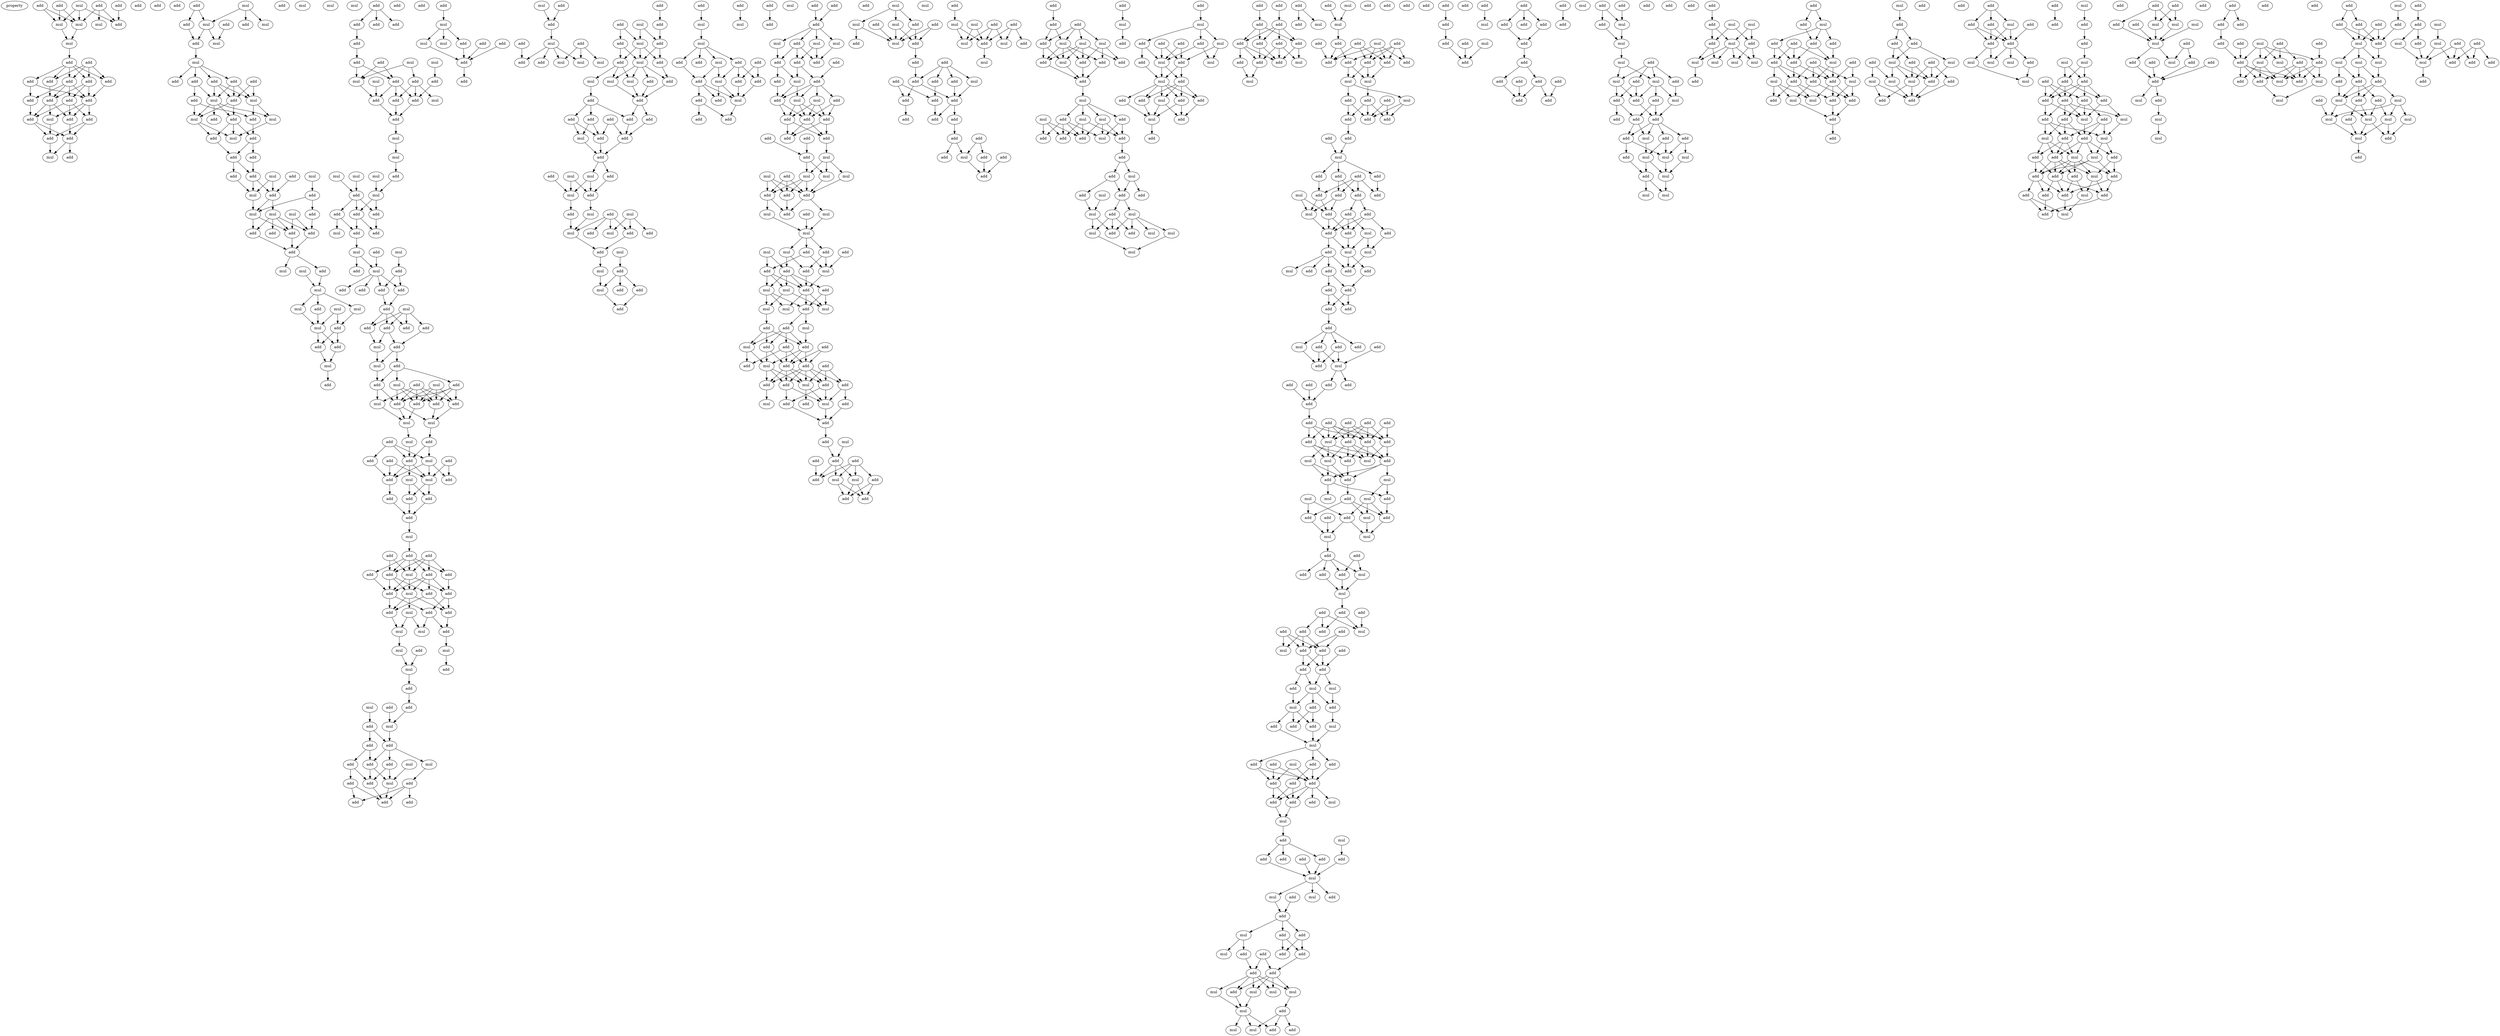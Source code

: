 digraph {
    node [fontcolor=black]
    property [mul=2,lf=1.6]
    0 [ label = add ];
    1 [ label = add ];
    2 [ label = mul ];
    3 [ label = add ];
    4 [ label = add ];
    5 [ label = mul ];
    6 [ label = mul ];
    7 [ label = mul ];
    8 [ label = add ];
    9 [ label = mul ];
    10 [ label = add ];
    11 [ label = add ];
    12 [ label = add ];
    13 [ label = add ];
    14 [ label = add ];
    15 [ label = add ];
    16 [ label = add ];
    17 [ label = add ];
    18 [ label = add ];
    19 [ label = add ];
    20 [ label = add ];
    21 [ label = add ];
    22 [ label = mul ];
    23 [ label = add ];
    24 [ label = add ];
    25 [ label = add ];
    26 [ label = add ];
    27 [ label = add ];
    28 [ label = add ];
    29 [ label = mul ];
    30 [ label = add ];
    31 [ label = add ];
    32 [ label = add ];
    33 [ label = mul ];
    34 [ label = add ];
    35 [ label = add ];
    36 [ label = add ];
    37 [ label = add ];
    38 [ label = mul ];
    39 [ label = mul ];
    40 [ label = mul ];
    41 [ label = add ];
    42 [ label = mul ];
    43 [ label = add ];
    44 [ label = add ];
    45 [ label = add ];
    46 [ label = add ];
    47 [ label = add ];
    48 [ label = add ];
    49 [ label = mul ];
    50 [ label = mul ];
    51 [ label = add ];
    52 [ label = mul ];
    53 [ label = add ];
    54 [ label = mul ];
    55 [ label = add ];
    56 [ label = add ];
    57 [ label = mul ];
    58 [ label = add ];
    59 [ label = add ];
    60 [ label = add ];
    61 [ label = add ];
    62 [ label = add ];
    63 [ label = add ];
    64 [ label = add ];
    65 [ label = mul ];
    66 [ label = mul ];
    67 [ label = mul ];
    68 [ label = add ];
    69 [ label = add ];
    70 [ label = mul ];
    71 [ label = mul ];
    72 [ label = add ];
    73 [ label = mul ];
    74 [ label = add ];
    75 [ label = add ];
    76 [ label = add ];
    77 [ label = add ];
    78 [ label = add ];
    79 [ label = mul ];
    80 [ label = add ];
    81 [ label = mul ];
    82 [ label = mul ];
    83 [ label = mul ];
    84 [ label = mul ];
    85 [ label = mul ];
    86 [ label = add ];
    87 [ label = mul ];
    88 [ label = mul ];
    89 [ label = mul ];
    90 [ label = mul ];
    91 [ label = add ];
    92 [ label = add ];
    93 [ label = add ];
    94 [ label = add ];
    95 [ label = mul ];
    96 [ label = add ];
    97 [ label = add ];
    98 [ label = add ];
    99 [ label = add ];
    100 [ label = add ];
    101 [ label = add ];
    102 [ label = mul ];
    103 [ label = mul ];
    104 [ label = add ];
    105 [ label = add ];
    106 [ label = mul ];
    107 [ label = add ];
    108 [ label = mul ];
    109 [ label = add ];
    110 [ label = mul ];
    111 [ label = add ];
    112 [ label = add ];
    113 [ label = add ];
    114 [ label = add ];
    115 [ label = mul ];
    116 [ label = mul ];
    117 [ label = mul ];
    118 [ label = mul ];
    119 [ label = mul ];
    120 [ label = add ];
    121 [ label = add ];
    122 [ label = mul ];
    123 [ label = add ];
    124 [ label = add ];
    125 [ label = add ];
    126 [ label = add ];
    127 [ label = add ];
    128 [ label = mul ];
    129 [ label = mul ];
    130 [ label = add ];
    131 [ label = mul ];
    132 [ label = add ];
    133 [ label = add ];
    134 [ label = mul ];
    135 [ label = add ];
    136 [ label = add ];
    137 [ label = add ];
    138 [ label = add ];
    139 [ label = mul ];
    140 [ label = add ];
    141 [ label = add ];
    142 [ label = add ];
    143 [ label = add ];
    144 [ label = add ];
    145 [ label = add ];
    146 [ label = mul ];
    147 [ label = add ];
    148 [ label = mul ];
    149 [ label = add ];
    150 [ label = add ];
    151 [ label = add ];
    152 [ label = mul ];
    153 [ label = mul ];
    154 [ label = add ];
    155 [ label = mul ];
    156 [ label = add ];
    157 [ label = add ];
    158 [ label = add ];
    159 [ label = mul ];
    160 [ label = mul ];
    161 [ label = add ];
    162 [ label = add ];
    163 [ label = mul ];
    164 [ label = add ];
    165 [ label = add ];
    166 [ label = add ];
    167 [ label = mul ];
    168 [ label = add ];
    169 [ label = mul ];
    170 [ label = add ];
    171 [ label = mul ];
    172 [ label = add ];
    173 [ label = add ];
    174 [ label = add ];
    175 [ label = add ];
    176 [ label = add ];
    177 [ label = add ];
    178 [ label = mul ];
    179 [ label = add ];
    180 [ label = add ];
    181 [ label = add ];
    182 [ label = add ];
    183 [ label = add ];
    184 [ label = mul ];
    185 [ label = add ];
    186 [ label = add ];
    187 [ label = mul ];
    188 [ label = add ];
    189 [ label = add ];
    190 [ label = add ];
    191 [ label = add ];
    192 [ label = add ];
    193 [ label = add ];
    194 [ label = mul ];
    195 [ label = mul ];
    196 [ label = mul ];
    197 [ label = add ];
    198 [ label = mul ];
    199 [ label = add ];
    200 [ label = mul ];
    201 [ label = mul ];
    202 [ label = add ];
    203 [ label = add ];
    204 [ label = add ];
    205 [ label = add ];
    206 [ label = mul ];
    207 [ label = add ];
    208 [ label = mul ];
    209 [ label = add ];
    210 [ label = add ];
    211 [ label = add ];
    212 [ label = mul ];
    213 [ label = add ];
    214 [ label = add ];
    215 [ label = mul ];
    216 [ label = add ];
    217 [ label = add ];
    218 [ label = add ];
    219 [ label = mul ];
    220 [ label = add ];
    221 [ label = add ];
    222 [ label = add ];
    223 [ label = add ];
    224 [ label = add ];
    225 [ label = mul ];
    226 [ label = mul ];
    227 [ label = mul ];
    228 [ label = add ];
    229 [ label = add ];
    230 [ label = add ];
    231 [ label = add ];
    232 [ label = add ];
    233 [ label = mul ];
    234 [ label = add ];
    235 [ label = add ];
    236 [ label = add ];
    237 [ label = mul ];
    238 [ label = add ];
    239 [ label = add ];
    240 [ label = mul ];
    241 [ label = mul ];
    242 [ label = mul ];
    243 [ label = add ];
    244 [ label = add ];
    245 [ label = mul ];
    246 [ label = add ];
    247 [ label = add ];
    248 [ label = add ];
    249 [ label = add ];
    250 [ label = mul ];
    251 [ label = add ];
    252 [ label = mul ];
    253 [ label = add ];
    254 [ label = add ];
    255 [ label = add ];
    256 [ label = mul ];
    257 [ label = mul ];
    258 [ label = mul ];
    259 [ label = add ];
    260 [ label = add ];
    261 [ label = add ];
    262 [ label = add ];
    263 [ label = add ];
    264 [ label = add ];
    265 [ label = add ];
    266 [ label = mul ];
    267 [ label = add ];
    268 [ label = add ];
    269 [ label = add ];
    270 [ label = mul ];
    271 [ label = mul ];
    272 [ label = add ];
    273 [ label = add ];
    274 [ label = mul ];
    275 [ label = add ];
    276 [ label = add ];
    277 [ label = mul ];
    278 [ label = add ];
    279 [ label = mul ];
    280 [ label = mul ];
    281 [ label = add ];
    282 [ label = add ];
    283 [ label = add ];
    284 [ label = mul ];
    285 [ label = add ];
    286 [ label = mul ];
    287 [ label = add ];
    288 [ label = mul ];
    289 [ label = mul ];
    290 [ label = add ];
    291 [ label = add ];
    292 [ label = add ];
    293 [ label = add ];
    294 [ label = mul ];
    295 [ label = mul ];
    296 [ label = add ];
    297 [ label = add ];
    298 [ label = add ];
    299 [ label = mul ];
    300 [ label = add ];
    301 [ label = add ];
    302 [ label = add ];
    303 [ label = add ];
    304 [ label = mul ];
    305 [ label = add ];
    306 [ label = add ];
    307 [ label = add ];
    308 [ label = mul ];
    309 [ label = add ];
    310 [ label = add ];
    311 [ label = mul ];
    312 [ label = add ];
    313 [ label = add ];
    314 [ label = mul ];
    315 [ label = add ];
    316 [ label = add ];
    317 [ label = add ];
    318 [ label = add ];
    319 [ label = mul ];
    320 [ label = mul ];
    321 [ label = mul ];
    322 [ label = add ];
    323 [ label = add ];
    324 [ label = add ];
    325 [ label = add ];
    326 [ label = add ];
    327 [ label = mul ];
    328 [ label = add ];
    329 [ label = mul ];
    330 [ label = add ];
    331 [ label = mul ];
    332 [ label = add ];
    333 [ label = add ];
    334 [ label = add ];
    335 [ label = add ];
    336 [ label = add ];
    337 [ label = add ];
    338 [ label = add ];
    339 [ label = add ];
    340 [ label = add ];
    341 [ label = mul ];
    342 [ label = mul ];
    343 [ label = mul ];
    344 [ label = mul ];
    345 [ label = mul ];
    346 [ label = add ];
    347 [ label = add ];
    348 [ label = add ];
    349 [ label = add ];
    350 [ label = add ];
    351 [ label = mul ];
    352 [ label = add ];
    353 [ label = mul ];
    354 [ label = mul ];
    355 [ label = add ];
    356 [ label = mul ];
    357 [ label = mul ];
    358 [ label = add ];
    359 [ label = add ];
    360 [ label = add ];
    361 [ label = add ];
    362 [ label = add ];
    363 [ label = mul ];
    364 [ label = add ];
    365 [ label = mul ];
    366 [ label = add ];
    367 [ label = mul ];
    368 [ label = mul ];
    369 [ label = mul ];
    370 [ label = mul ];
    371 [ label = add ];
    372 [ label = mul ];
    373 [ label = add ];
    374 [ label = add ];
    375 [ label = add ];
    376 [ label = add ];
    377 [ label = add ];
    378 [ label = mul ];
    379 [ label = add ];
    380 [ label = add ];
    381 [ label = add ];
    382 [ label = add ];
    383 [ label = add ];
    384 [ label = mul ];
    385 [ label = mul ];
    386 [ label = add ];
    387 [ label = add ];
    388 [ label = add ];
    389 [ label = add ];
    390 [ label = add ];
    391 [ label = add ];
    392 [ label = mul ];
    393 [ label = mul ];
    394 [ label = add ];
    395 [ label = add ];
    396 [ label = add ];
    397 [ label = mul ];
    398 [ label = add ];
    399 [ label = add ];
    400 [ label = add ];
    401 [ label = add ];
    402 [ label = mul ];
    403 [ label = add ];
    404 [ label = mul ];
    405 [ label = add ];
    406 [ label = add ];
    407 [ label = add ];
    408 [ label = mul ];
    409 [ label = add ];
    410 [ label = add ];
    411 [ label = mul ];
    412 [ label = mul ];
    413 [ label = add ];
    414 [ label = add ];
    415 [ label = mul ];
    416 [ label = add ];
    417 [ label = add ];
    418 [ label = add ];
    419 [ label = add ];
    420 [ label = add ];
    421 [ label = mul ];
    422 [ label = add ];
    423 [ label = add ];
    424 [ label = add ];
    425 [ label = add ];
    426 [ label = add ];
    427 [ label = add ];
    428 [ label = add ];
    429 [ label = add ];
    430 [ label = add ];
    431 [ label = add ];
    432 [ label = add ];
    433 [ label = add ];
    434 [ label = mul ];
    435 [ label = mul ];
    436 [ label = add ];
    437 [ label = add ];
    438 [ label = add ];
    439 [ label = mul ];
    440 [ label = add ];
    441 [ label = add ];
    442 [ label = mul ];
    443 [ label = add ];
    444 [ label = add ];
    445 [ label = mul ];
    446 [ label = mul ];
    447 [ label = mul ];
    448 [ label = add ];
    449 [ label = add ];
    450 [ label = add ];
    451 [ label = mul ];
    452 [ label = mul ];
    453 [ label = mul ];
    454 [ label = add ];
    455 [ label = add ];
    456 [ label = add ];
    457 [ label = mul ];
    458 [ label = add ];
    459 [ label = add ];
    460 [ label = add ];
    461 [ label = mul ];
    462 [ label = add ];
    463 [ label = mul ];
    464 [ label = add ];
    465 [ label = mul ];
    466 [ label = mul ];
    467 [ label = add ];
    468 [ label = add ];
    469 [ label = mul ];
    470 [ label = add ];
    471 [ label = add ];
    472 [ label = add ];
    473 [ label = mul ];
    474 [ label = add ];
    475 [ label = mul ];
    476 [ label = add ];
    477 [ label = add ];
    478 [ label = add ];
    479 [ label = mul ];
    480 [ label = mul ];
    481 [ label = add ];
    482 [ label = mul ];
    483 [ label = add ];
    484 [ label = mul ];
    485 [ label = add ];
    486 [ label = mul ];
    487 [ label = mul ];
    488 [ label = add ];
    489 [ label = mul ];
    490 [ label = add ];
    491 [ label = add ];
    492 [ label = mul ];
    493 [ label = add ];
    494 [ label = mul ];
    495 [ label = add ];
    496 [ label = add ];
    497 [ label = add ];
    498 [ label = mul ];
    499 [ label = mul ];
    500 [ label = add ];
    501 [ label = add ];
    502 [ label = mul ];
    503 [ label = add ];
    504 [ label = add ];
    505 [ label = add ];
    506 [ label = add ];
    507 [ label = mul ];
    508 [ label = add ];
    509 [ label = add ];
    510 [ label = mul ];
    511 [ label = add ];
    512 [ label = add ];
    513 [ label = add ];
    514 [ label = add ];
    515 [ label = add ];
    516 [ label = add ];
    517 [ label = add ];
    518 [ label = add ];
    519 [ label = add ];
    520 [ label = add ];
    521 [ label = add ];
    522 [ label = add ];
    523 [ label = mul ];
    524 [ label = mul ];
    525 [ label = add ];
    526 [ label = add ];
    527 [ label = add ];
    528 [ label = mul ];
    529 [ label = mul ];
    530 [ label = mul ];
    531 [ label = add ];
    532 [ label = add ];
    533 [ label = add ];
    534 [ label = mul ];
    535 [ label = add ];
    536 [ label = add ];
    537 [ label = add ];
    538 [ label = add ];
    539 [ label = add ];
    540 [ label = add ];
    541 [ label = mul ];
    542 [ label = mul ];
    543 [ label = add ];
    544 [ label = add ];
    545 [ label = mul ];
    546 [ label = add ];
    547 [ label = add ];
    548 [ label = add ];
    549 [ label = add ];
    550 [ label = add ];
    551 [ label = add ];
    552 [ label = mul ];
    553 [ label = add ];
    554 [ label = add ];
    555 [ label = add ];
    556 [ label = add ];
    557 [ label = add ];
    558 [ label = add ];
    559 [ label = add ];
    560 [ label = add ];
    561 [ label = mul ];
    562 [ label = add ];
    563 [ label = add ];
    564 [ label = add ];
    565 [ label = add ];
    566 [ label = mul ];
    567 [ label = add ];
    568 [ label = add ];
    569 [ label = mul ];
    570 [ label = add ];
    571 [ label = add ];
    572 [ label = mul ];
    573 [ label = mul ];
    574 [ label = mul ];
    575 [ label = add ];
    576 [ label = add ];
    577 [ label = add ];
    578 [ label = add ];
    579 [ label = add ];
    580 [ label = add ];
    581 [ label = add ];
    582 [ label = add ];
    583 [ label = add ];
    584 [ label = add ];
    585 [ label = add ];
    586 [ label = add ];
    587 [ label = mul ];
    588 [ label = add ];
    589 [ label = add ];
    590 [ label = mul ];
    591 [ label = add ];
    592 [ label = add ];
    593 [ label = add ];
    594 [ label = add ];
    595 [ label = add ];
    596 [ label = add ];
    597 [ label = add ];
    598 [ label = add ];
    599 [ label = add ];
    600 [ label = add ];
    601 [ label = add ];
    602 [ label = add ];
    603 [ label = mul ];
    604 [ label = add ];
    605 [ label = add ];
    606 [ label = mul ];
    607 [ label = mul ];
    608 [ label = mul ];
    609 [ label = add ];
    610 [ label = add ];
    611 [ label = add ];
    612 [ label = mul ];
    613 [ label = add ];
    614 [ label = add ];
    615 [ label = mul ];
    616 [ label = mul ];
    617 [ label = add ];
    618 [ label = mul ];
    619 [ label = add ];
    620 [ label = add ];
    621 [ label = add ];
    622 [ label = mul ];
    623 [ label = add ];
    624 [ label = mul ];
    625 [ label = mul ];
    626 [ label = add ];
    627 [ label = add ];
    628 [ label = add ];
    629 [ label = mul ];
    630 [ label = add ];
    631 [ label = add ];
    632 [ label = add ];
    633 [ label = mul ];
    634 [ label = add ];
    635 [ label = add ];
    636 [ label = add ];
    637 [ label = add ];
    638 [ label = add ];
    639 [ label = mul ];
    640 [ label = add ];
    641 [ label = add ];
    642 [ label = add ];
    643 [ label = mul ];
    644 [ label = add ];
    645 [ label = add ];
    646 [ label = add ];
    647 [ label = add ];
    648 [ label = mul ];
    649 [ label = mul ];
    650 [ label = add ];
    651 [ label = add ];
    652 [ label = add ];
    653 [ label = mul ];
    654 [ label = add ];
    655 [ label = add ];
    656 [ label = add ];
    657 [ label = mul ];
    658 [ label = add ];
    659 [ label = mul ];
    660 [ label = add ];
    661 [ label = mul ];
    662 [ label = add ];
    663 [ label = add ];
    664 [ label = add ];
    665 [ label = add ];
    666 [ label = add ];
    667 [ label = add ];
    668 [ label = add ];
    669 [ label = mul ];
    670 [ label = add ];
    671 [ label = add ];
    672 [ label = mul ];
    673 [ label = mul ];
    674 [ label = add ];
    675 [ label = add ];
    676 [ label = add ];
    677 [ label = add ];
    678 [ label = add ];
    679 [ label = add ];
    680 [ label = mul ];
    681 [ label = add ];
    682 [ label = add ];
    683 [ label = mul ];
    684 [ label = mul ];
    685 [ label = add ];
    686 [ label = add ];
    687 [ label = mul ];
    688 [ label = add ];
    689 [ label = add ];
    690 [ label = add ];
    691 [ label = add ];
    692 [ label = add ];
    693 [ label = mul ];
    694 [ label = add ];
    695 [ label = add ];
    696 [ label = mul ];
    697 [ label = mul ];
    698 [ label = mul ];
    699 [ label = add ];
    700 [ label = mul ];
    701 [ label = mul ];
    702 [ label = add ];
    703 [ label = add ];
    704 [ label = add ];
    705 [ label = add ];
    706 [ label = mul ];
    707 [ label = mul ];
    708 [ label = add ];
    709 [ label = add ];
    710 [ label = add ];
    711 [ label = add ];
    712 [ label = add ];
    713 [ label = mul ];
    714 [ label = add ];
    715 [ label = add ];
    716 [ label = mul ];
    717 [ label = add ];
    718 [ label = add ];
    719 [ label = add ];
    720 [ label = add ];
    721 [ label = add ];
    722 [ label = add ];
    723 [ label = add ];
    724 [ label = add ];
    725 [ label = add ];
    726 [ label = add ];
    727 [ label = add ];
    728 [ label = add ];
    729 [ label = add ];
    730 [ label = add ];
    731 [ label = mul ];
    732 [ label = add ];
    733 [ label = add ];
    734 [ label = add ];
    735 [ label = add ];
    736 [ label = mul ];
    737 [ label = add ];
    738 [ label = mul ];
    739 [ label = add ];
    740 [ label = mul ];
    741 [ label = add ];
    742 [ label = mul ];
    743 [ label = mul ];
    744 [ label = add ];
    745 [ label = mul ];
    746 [ label = add ];
    747 [ label = add ];
    748 [ label = add ];
    749 [ label = add ];
    750 [ label = add ];
    751 [ label = add ];
    752 [ label = add ];
    753 [ label = add ];
    754 [ label = mul ];
    755 [ label = add ];
    756 [ label = mul ];
    757 [ label = add ];
    758 [ label = mul ];
    759 [ label = mul ];
    760 [ label = add ];
    761 [ label = add ];
    762 [ label = mul ];
    763 [ label = mul ];
    764 [ label = mul ];
    765 [ label = add ];
    766 [ label = mul ];
    767 [ label = add ];
    768 [ label = mul ];
    769 [ label = add ];
    770 [ label = add ];
    771 [ label = mul ];
    772 [ label = mul ];
    773 [ label = mul ];
    774 [ label = mul ];
    775 [ label = mul ];
    776 [ label = add ];
    777 [ label = add ];
    778 [ label = mul ];
    779 [ label = add ];
    780 [ label = add ];
    781 [ label = add ];
    782 [ label = add ];
    783 [ label = add ];
    784 [ label = add ];
    785 [ label = add ];
    786 [ label = add ];
    787 [ label = mul ];
    788 [ label = add ];
    789 [ label = add ];
    790 [ label = add ];
    791 [ label = mul ];
    792 [ label = mul ];
    793 [ label = add ];
    794 [ label = add ];
    795 [ label = mul ];
    796 [ label = mul ];
    797 [ label = add ];
    798 [ label = add ];
    799 [ label = add ];
    800 [ label = mul ];
    801 [ label = add ];
    802 [ label = add ];
    803 [ label = add ];
    804 [ label = add ];
    805 [ label = add ];
    806 [ label = add ];
    807 [ label = add ];
    808 [ label = add ];
    809 [ label = add ];
    810 [ label = mul ];
    811 [ label = mul ];
    812 [ label = mul ];
    813 [ label = mul ];
    814 [ label = mul ];
    815 [ label = add ];
    816 [ label = add ];
    817 [ label = add ];
    818 [ label = add ];
    819 [ label = add ];
    820 [ label = add ];
    821 [ label = add ];
    822 [ label = mul ];
    823 [ label = add ];
    824 [ label = add ];
    825 [ label = add ];
    826 [ label = mul ];
    827 [ label = mul ];
    828 [ label = mul ];
    829 [ label = add ];
    830 [ label = mul ];
    831 [ label = add ];
    832 [ label = add ];
    833 [ label = mul ];
    834 [ label = add ];
    835 [ label = add ];
    836 [ label = add ];
    837 [ label = mul ];
    838 [ label = mul ];
    839 [ label = add ];
    840 [ label = add ];
    841 [ label = add ];
    842 [ label = add ];
    843 [ label = add ];
    844 [ label = add ];
    845 [ label = add ];
    846 [ label = mul ];
    847 [ label = mul ];
    848 [ label = add ];
    849 [ label = add ];
    850 [ label = add ];
    851 [ label = mul ];
    852 [ label = mul ];
    853 [ label = add ];
    854 [ label = add ];
    855 [ label = add ];
    856 [ label = mul ];
    857 [ label = add ];
    858 [ label = add ];
    859 [ label = mul ];
    860 [ label = add ];
    861 [ label = add ];
    862 [ label = mul ];
    863 [ label = add ];
    864 [ label = add ];
    865 [ label = add ];
    866 [ label = mul ];
    867 [ label = add ];
    868 [ label = add ];
    869 [ label = add ];
    870 [ label = add ];
    871 [ label = mul ];
    872 [ label = add ];
    873 [ label = add ];
    874 [ label = add ];
    875 [ label = add ];
    876 [ label = mul ];
    877 [ label = mul ];
    878 [ label = mul ];
    879 [ label = add ];
    880 [ label = mul ];
    881 [ label = add ];
    882 [ label = add ];
    883 [ label = add ];
    884 [ label = mul ];
    885 [ label = add ];
    886 [ label = add ];
    887 [ label = mul ];
    888 [ label = add ];
    889 [ label = add ];
    890 [ label = mul ];
    891 [ label = mul ];
    892 [ label = add ];
    893 [ label = add ];
    894 [ label = add ];
    895 [ label = add ];
    896 [ label = add ];
    897 [ label = add ];
    898 [ label = add ];
    899 [ label = mul ];
    900 [ label = mul ];
    901 [ label = mul ];
    902 [ label = add ];
    903 [ label = add ];
    904 [ label = add ];
    905 [ label = mul ];
    906 [ label = mul ];
    907 [ label = add ];
    908 [ label = add ];
    909 [ label = add ];
    910 [ label = mul ];
    911 [ label = add ];
    912 [ label = add ];
    913 [ label = add ];
    914 [ label = mul ];
    915 [ label = add ];
    916 [ label = add ];
    917 [ label = add ];
    918 [ label = add ];
    919 [ label = add ];
    920 [ label = mul ];
    921 [ label = mul ];
    922 [ label = mul ];
    923 [ label = mul ];
    924 [ label = add ];
    925 [ label = add ];
    926 [ label = add ];
    927 [ label = add ];
    928 [ label = add ];
    929 [ label = mul ];
    930 [ label = add ];
    931 [ label = mul ];
    932 [ label = mul ];
    933 [ label = mul ];
    934 [ label = mul ];
    935 [ label = mul ];
    936 [ label = add ];
    937 [ label = mul ];
    938 [ label = add ];
    939 [ label = add ];
    940 [ label = add ];
    941 [ label = add ];
    942 [ label = mul ];
    943 [ label = add ];
    944 [ label = mul ];
    945 [ label = add ];
    946 [ label = mul ];
    947 [ label = add ];
    948 [ label = add ];
    949 [ label = mul ];
    950 [ label = add ];
    951 [ label = add ];
    952 [ label = add ];
    0 -> 5 [ name = 0 ];
    0 -> 6 [ name = 1 ];
    1 -> 5 [ name = 2 ];
    1 -> 7 [ name = 3 ];
    1 -> 8 [ name = 4 ];
    2 -> 5 [ name = 5 ];
    2 -> 6 [ name = 6 ];
    2 -> 8 [ name = 7 ];
    3 -> 5 [ name = 8 ];
    3 -> 6 [ name = 9 ];
    4 -> 8 [ name = 10 ];
    5 -> 9 [ name = 11 ];
    6 -> 9 [ name = 12 ];
    9 -> 10 [ name = 13 ];
    10 -> 12 [ name = 14 ];
    10 -> 13 [ name = 15 ];
    10 -> 14 [ name = 16 ];
    10 -> 15 [ name = 17 ];
    10 -> 16 [ name = 18 ];
    11 -> 13 [ name = 19 ];
    11 -> 14 [ name = 20 ];
    11 -> 15 [ name = 21 ];
    11 -> 16 [ name = 22 ];
    12 -> 17 [ name = 23 ];
    12 -> 20 [ name = 24 ];
    13 -> 19 [ name = 25 ];
    14 -> 17 [ name = 26 ];
    14 -> 18 [ name = 27 ];
    14 -> 19 [ name = 28 ];
    14 -> 20 [ name = 29 ];
    15 -> 20 [ name = 30 ];
    16 -> 18 [ name = 31 ];
    16 -> 19 [ name = 32 ];
    16 -> 20 [ name = 33 ];
    17 -> 21 [ name = 34 ];
    18 -> 21 [ name = 35 ];
    18 -> 23 [ name = 36 ];
    18 -> 24 [ name = 37 ];
    19 -> 21 [ name = 38 ];
    19 -> 22 [ name = 39 ];
    19 -> 23 [ name = 40 ];
    20 -> 22 [ name = 41 ];
    20 -> 23 [ name = 42 ];
    20 -> 24 [ name = 43 ];
    21 -> 25 [ name = 44 ];
    21 -> 26 [ name = 45 ];
    22 -> 25 [ name = 46 ];
    23 -> 26 [ name = 47 ];
    24 -> 25 [ name = 48 ];
    24 -> 26 [ name = 49 ];
    25 -> 29 [ name = 50 ];
    26 -> 29 [ name = 51 ];
    26 -> 30 [ name = 52 ];
    32 -> 36 [ name = 53 ];
    32 -> 39 [ name = 54 ];
    33 -> 35 [ name = 55 ];
    33 -> 38 [ name = 56 ];
    33 -> 39 [ name = 57 ];
    36 -> 41 [ name = 58 ];
    37 -> 40 [ name = 59 ];
    39 -> 40 [ name = 60 ];
    39 -> 41 [ name = 61 ];
    41 -> 42 [ name = 62 ];
    42 -> 43 [ name = 63 ];
    42 -> 44 [ name = 64 ];
    42 -> 45 [ name = 65 ];
    42 -> 47 [ name = 66 ];
    43 -> 48 [ name = 67 ];
    43 -> 50 [ name = 68 ];
    45 -> 49 [ name = 69 ];
    45 -> 50 [ name = 70 ];
    45 -> 51 [ name = 71 ];
    46 -> 49 [ name = 72 ];
    46 -> 51 [ name = 73 ];
    47 -> 49 [ name = 74 ];
    47 -> 50 [ name = 75 ];
    47 -> 51 [ name = 76 ];
    48 -> 54 [ name = 77 ];
    48 -> 55 [ name = 78 ];
    49 -> 52 [ name = 79 ];
    49 -> 55 [ name = 80 ];
    50 -> 52 [ name = 81 ];
    50 -> 53 [ name = 82 ];
    50 -> 54 [ name = 83 ];
    50 -> 56 [ name = 84 ];
    51 -> 54 [ name = 85 ];
    51 -> 56 [ name = 86 ];
    52 -> 57 [ name = 87 ];
    54 -> 57 [ name = 88 ];
    54 -> 58 [ name = 89 ];
    55 -> 59 [ name = 90 ];
    56 -> 57 [ name = 91 ];
    56 -> 58 [ name = 92 ];
    56 -> 59 [ name = 93 ];
    58 -> 61 [ name = 94 ];
    59 -> 60 [ name = 95 ];
    59 -> 61 [ name = 96 ];
    60 -> 63 [ name = 97 ];
    61 -> 62 [ name = 98 ];
    61 -> 63 [ name = 99 ];
    62 -> 67 [ name = 100 ];
    63 -> 67 [ name = 101 ];
    63 -> 69 [ name = 102 ];
    64 -> 69 [ name = 103 ];
    65 -> 67 [ name = 104 ];
    65 -> 69 [ name = 105 ];
    66 -> 68 [ name = 106 ];
    67 -> 70 [ name = 107 ];
    68 -> 70 [ name = 108 ];
    68 -> 72 [ name = 109 ];
    69 -> 70 [ name = 110 ];
    69 -> 71 [ name = 111 ];
    70 -> 74 [ name = 112 ];
    70 -> 75 [ name = 113 ];
    71 -> 74 [ name = 114 ];
    71 -> 75 [ name = 115 ];
    71 -> 76 [ name = 116 ];
    71 -> 77 [ name = 117 ];
    72 -> 77 [ name = 118 ];
    73 -> 74 [ name = 119 ];
    73 -> 77 [ name = 120 ];
    74 -> 78 [ name = 121 ];
    75 -> 78 [ name = 122 ];
    77 -> 78 [ name = 123 ];
    78 -> 80 [ name = 124 ];
    78 -> 81 [ name = 125 ];
    80 -> 84 [ name = 126 ];
    83 -> 84 [ name = 127 ];
    84 -> 85 [ name = 128 ];
    84 -> 86 [ name = 129 ];
    84 -> 89 [ name = 130 ];
    85 -> 90 [ name = 131 ];
    86 -> 90 [ name = 132 ];
    87 -> 90 [ name = 133 ];
    87 -> 91 [ name = 134 ];
    89 -> 91 [ name = 135 ];
    90 -> 92 [ name = 136 ];
    90 -> 93 [ name = 137 ];
    91 -> 92 [ name = 138 ];
    91 -> 93 [ name = 139 ];
    92 -> 95 [ name = 140 ];
    93 -> 95 [ name = 141 ];
    94 -> 96 [ name = 142 ];
    94 -> 98 [ name = 143 ];
    94 -> 99 [ name = 144 ];
    95 -> 97 [ name = 145 ];
    96 -> 100 [ name = 146 ];
    100 -> 104 [ name = 147 ];
    101 -> 105 [ name = 148 ];
    101 -> 106 [ name = 149 ];
    102 -> 109 [ name = 150 ];
    103 -> 106 [ name = 151 ];
    103 -> 107 [ name = 152 ];
    104 -> 105 [ name = 153 ];
    104 -> 106 [ name = 154 ];
    105 -> 111 [ name = 155 ];
    105 -> 112 [ name = 156 ];
    105 -> 113 [ name = 157 ];
    106 -> 112 [ name = 158 ];
    107 -> 110 [ name = 159 ];
    107 -> 111 [ name = 160 ];
    107 -> 113 [ name = 161 ];
    108 -> 112 [ name = 162 ];
    109 -> 113 [ name = 163 ];
    111 -> 114 [ name = 164 ];
    112 -> 114 [ name = 165 ];
    113 -> 114 [ name = 166 ];
    114 -> 115 [ name = 167 ];
    115 -> 116 [ name = 168 ];
    116 -> 120 [ name = 169 ];
    117 -> 121 [ name = 170 ];
    118 -> 122 [ name = 171 ];
    119 -> 121 [ name = 172 ];
    120 -> 122 [ name = 173 ];
    121 -> 123 [ name = 174 ];
    121 -> 124 [ name = 175 ];
    121 -> 125 [ name = 176 ];
    122 -> 123 [ name = 177 ];
    122 -> 125 [ name = 178 ];
    123 -> 126 [ name = 179 ];
    123 -> 127 [ name = 180 ];
    124 -> 126 [ name = 181 ];
    124 -> 128 [ name = 182 ];
    125 -> 127 [ name = 183 ];
    126 -> 129 [ name = 184 ];
    129 -> 133 [ name = 185 ];
    129 -> 134 [ name = 186 ];
    130 -> 134 [ name = 187 ];
    131 -> 132 [ name = 188 ];
    132 -> 135 [ name = 189 ];
    132 -> 137 [ name = 190 ];
    134 -> 135 [ name = 191 ];
    134 -> 136 [ name = 192 ];
    134 -> 137 [ name = 193 ];
    134 -> 138 [ name = 194 ];
    135 -> 140 [ name = 195 ];
    137 -> 140 [ name = 196 ];
    139 -> 141 [ name = 197 ];
    139 -> 142 [ name = 198 ];
    139 -> 143 [ name = 199 ];
    139 -> 144 [ name = 200 ];
    140 -> 141 [ name = 201 ];
    140 -> 142 [ name = 202 ];
    140 -> 144 [ name = 203 ];
    142 -> 145 [ name = 204 ];
    142 -> 146 [ name = 205 ];
    143 -> 145 [ name = 206 ];
    144 -> 146 [ name = 207 ];
    145 -> 147 [ name = 208 ];
    145 -> 148 [ name = 209 ];
    146 -> 148 [ name = 210 ];
    147 -> 149 [ name = 211 ];
    147 -> 150 [ name = 212 ];
    147 -> 153 [ name = 213 ];
    148 -> 149 [ name = 214 ];
    149 -> 155 [ name = 215 ];
    149 -> 157 [ name = 216 ];
    150 -> 154 [ name = 217 ];
    150 -> 156 [ name = 218 ];
    150 -> 157 [ name = 219 ];
    150 -> 158 [ name = 220 ];
    151 -> 154 [ name = 221 ];
    151 -> 155 [ name = 222 ];
    151 -> 156 [ name = 223 ];
    151 -> 157 [ name = 224 ];
    151 -> 158 [ name = 225 ];
    152 -> 154 [ name = 226 ];
    152 -> 156 [ name = 227 ];
    152 -> 157 [ name = 228 ];
    152 -> 158 [ name = 229 ];
    153 -> 154 [ name = 230 ];
    153 -> 157 [ name = 231 ];
    153 -> 158 [ name = 232 ];
    154 -> 159 [ name = 233 ];
    155 -> 159 [ name = 234 ];
    156 -> 160 [ name = 235 ];
    157 -> 159 [ name = 236 ];
    157 -> 160 [ name = 237 ];
    158 -> 160 [ name = 238 ];
    159 -> 163 [ name = 239 ];
    160 -> 162 [ name = 240 ];
    161 -> 164 [ name = 241 ];
    161 -> 166 [ name = 242 ];
    161 -> 167 [ name = 243 ];
    162 -> 166 [ name = 244 ];
    162 -> 167 [ name = 245 ];
    163 -> 166 [ name = 246 ];
    164 -> 170 [ name = 247 ];
    165 -> 171 [ name = 248 ];
    165 -> 172 [ name = 249 ];
    166 -> 169 [ name = 250 ];
    166 -> 170 [ name = 251 ];
    166 -> 171 [ name = 252 ];
    167 -> 170 [ name = 253 ];
    167 -> 171 [ name = 254 ];
    167 -> 172 [ name = 255 ];
    168 -> 170 [ name = 256 ];
    168 -> 171 [ name = 257 ];
    169 -> 175 [ name = 258 ];
    169 -> 176 [ name = 259 ];
    170 -> 174 [ name = 260 ];
    171 -> 175 [ name = 261 ];
    171 -> 176 [ name = 262 ];
    174 -> 177 [ name = 263 ];
    175 -> 177 [ name = 264 ];
    176 -> 177 [ name = 265 ];
    177 -> 178 [ name = 266 ];
    178 -> 181 [ name = 267 ];
    179 -> 183 [ name = 268 ];
    179 -> 184 [ name = 269 ];
    179 -> 185 [ name = 270 ];
    179 -> 186 [ name = 271 ];
    180 -> 184 [ name = 272 ];
    180 -> 186 [ name = 273 ];
    181 -> 182 [ name = 274 ];
    181 -> 183 [ name = 275 ];
    181 -> 184 [ name = 276 ];
    181 -> 185 [ name = 277 ];
    181 -> 186 [ name = 278 ];
    182 -> 189 [ name = 279 ];
    183 -> 188 [ name = 280 ];
    184 -> 187 [ name = 281 ];
    184 -> 188 [ name = 282 ];
    184 -> 189 [ name = 283 ];
    185 -> 187 [ name = 284 ];
    185 -> 188 [ name = 285 ];
    185 -> 189 [ name = 286 ];
    185 -> 190 [ name = 287 ];
    186 -> 187 [ name = 288 ];
    186 -> 189 [ name = 289 ];
    186 -> 190 [ name = 290 ];
    187 -> 191 [ name = 291 ];
    187 -> 192 [ name = 292 ];
    187 -> 194 [ name = 293 ];
    188 -> 192 [ name = 294 ];
    188 -> 193 [ name = 295 ];
    189 -> 191 [ name = 296 ];
    189 -> 193 [ name = 297 ];
    190 -> 191 [ name = 298 ];
    190 -> 192 [ name = 299 ];
    191 -> 195 [ name = 300 ];
    192 -> 197 [ name = 301 ];
    193 -> 196 [ name = 302 ];
    193 -> 197 [ name = 303 ];
    194 -> 195 [ name = 304 ];
    194 -> 196 [ name = 305 ];
    195 -> 198 [ name = 306 ];
    197 -> 200 [ name = 307 ];
    198 -> 201 [ name = 308 ];
    199 -> 201 [ name = 309 ];
    200 -> 202 [ name = 310 ];
    201 -> 203 [ name = 311 ];
    203 -> 205 [ name = 312 ];
    204 -> 208 [ name = 313 ];
    205 -> 208 [ name = 314 ];
    206 -> 207 [ name = 315 ];
    207 -> 209 [ name = 316 ];
    207 -> 210 [ name = 317 ];
    208 -> 209 [ name = 318 ];
    209 -> 212 [ name = 319 ];
    209 -> 213 [ name = 320 ];
    209 -> 214 [ name = 321 ];
    210 -> 211 [ name = 322 ];
    210 -> 214 [ name = 323 ];
    211 -> 216 [ name = 324 ];
    211 -> 218 [ name = 325 ];
    212 -> 217 [ name = 326 ];
    213 -> 216 [ name = 327 ];
    213 -> 219 [ name = 328 ];
    214 -> 216 [ name = 329 ];
    214 -> 219 [ name = 330 ];
    215 -> 219 [ name = 331 ];
    216 -> 220 [ name = 332 ];
    217 -> 220 [ name = 333 ];
    217 -> 221 [ name = 334 ];
    217 -> 222 [ name = 335 ];
    218 -> 220 [ name = 336 ];
    218 -> 221 [ name = 337 ];
    219 -> 220 [ name = 338 ];
    224 -> 225 [ name = 339 ];
    225 -> 226 [ name = 340 ];
    225 -> 227 [ name = 341 ];
    225 -> 228 [ name = 342 ];
    226 -> 231 [ name = 343 ];
    228 -> 231 [ name = 344 ];
    229 -> 231 [ name = 345 ];
    230 -> 231 [ name = 346 ];
    231 -> 232 [ name = 347 ];
    233 -> 235 [ name = 348 ];
    234 -> 235 [ name = 349 ];
    235 -> 237 [ name = 350 ];
    236 -> 239 [ name = 351 ];
    237 -> 239 [ name = 352 ];
    237 -> 240 [ name = 353 ];
    237 -> 241 [ name = 354 ];
    237 -> 243 [ name = 355 ];
    238 -> 240 [ name = 356 ];
    238 -> 241 [ name = 357 ];
    238 -> 242 [ name = 358 ];
    244 -> 246 [ name = 359 ];
    245 -> 249 [ name = 360 ];
    245 -> 250 [ name = 361 ];
    246 -> 249 [ name = 362 ];
    247 -> 248 [ name = 363 ];
    247 -> 250 [ name = 364 ];
    248 -> 252 [ name = 365 ];
    248 -> 253 [ name = 366 ];
    249 -> 251 [ name = 367 ];
    249 -> 252 [ name = 368 ];
    250 -> 251 [ name = 369 ];
    250 -> 252 [ name = 370 ];
    250 -> 253 [ name = 371 ];
    251 -> 255 [ name = 372 ];
    252 -> 254 [ name = 373 ];
    252 -> 255 [ name = 374 ];
    252 -> 256 [ name = 375 ];
    252 -> 257 [ name = 376 ];
    253 -> 256 [ name = 377 ];
    253 -> 257 [ name = 378 ];
    253 -> 258 [ name = 379 ];
    254 -> 260 [ name = 380 ];
    255 -> 260 [ name = 381 ];
    256 -> 260 [ name = 382 ];
    257 -> 260 [ name = 383 ];
    258 -> 259 [ name = 384 ];
    259 -> 261 [ name = 385 ];
    259 -> 262 [ name = 386 ];
    259 -> 264 [ name = 387 ];
    260 -> 264 [ name = 388 ];
    260 -> 265 [ name = 389 ];
    261 -> 266 [ name = 390 ];
    261 -> 267 [ name = 391 ];
    262 -> 266 [ name = 392 ];
    262 -> 267 [ name = 393 ];
    263 -> 267 [ name = 394 ];
    263 -> 268 [ name = 395 ];
    264 -> 268 [ name = 396 ];
    265 -> 268 [ name = 397 ];
    266 -> 269 [ name = 398 ];
    267 -> 269 [ name = 399 ];
    268 -> 269 [ name = 400 ];
    269 -> 271 [ name = 401 ];
    269 -> 273 [ name = 402 ];
    270 -> 274 [ name = 403 ];
    270 -> 275 [ name = 404 ];
    271 -> 274 [ name = 405 ];
    271 -> 275 [ name = 406 ];
    272 -> 274 [ name = 407 ];
    273 -> 275 [ name = 408 ];
    274 -> 278 [ name = 409 ];
    275 -> 279 [ name = 410 ];
    276 -> 280 [ name = 411 ];
    276 -> 281 [ name = 412 ];
    276 -> 283 [ name = 413 ];
    276 -> 284 [ name = 414 ];
    277 -> 280 [ name = 415 ];
    277 -> 282 [ name = 416 ];
    277 -> 283 [ name = 417 ];
    278 -> 284 [ name = 418 ];
    279 -> 284 [ name = 419 ];
    283 -> 285 [ name = 420 ];
    284 -> 285 [ name = 421 ];
    285 -> 288 [ name = 422 ];
    286 -> 287 [ name = 423 ];
    287 -> 289 [ name = 424 ];
    287 -> 290 [ name = 425 ];
    287 -> 291 [ name = 426 ];
    288 -> 289 [ name = 427 ];
    289 -> 293 [ name = 428 ];
    291 -> 293 [ name = 429 ];
    292 -> 294 [ name = 430 ];
    294 -> 295 [ name = 431 ];
    295 -> 297 [ name = 432 ];
    295 -> 298 [ name = 433 ];
    295 -> 299 [ name = 434 ];
    295 -> 300 [ name = 435 ];
    296 -> 301 [ name = 436 ];
    296 -> 303 [ name = 437 ];
    298 -> 302 [ name = 438 ];
    299 -> 302 [ name = 439 ];
    299 -> 304 [ name = 440 ];
    300 -> 301 [ name = 441 ];
    300 -> 303 [ name = 442 ];
    300 -> 304 [ name = 443 ];
    301 -> 308 [ name = 444 ];
    302 -> 305 [ name = 445 ];
    302 -> 307 [ name = 446 ];
    302 -> 308 [ name = 447 ];
    303 -> 308 [ name = 448 ];
    304 -> 307 [ name = 449 ];
    304 -> 308 [ name = 450 ];
    305 -> 309 [ name = 451 ];
    305 -> 310 [ name = 452 ];
    306 -> 311 [ name = 453 ];
    308 -> 310 [ name = 454 ];
    312 -> 313 [ name = 455 ];
    315 -> 317 [ name = 456 ];
    316 -> 317 [ name = 457 ];
    317 -> 318 [ name = 458 ];
    317 -> 319 [ name = 459 ];
    317 -> 320 [ name = 460 ];
    317 -> 321 [ name = 461 ];
    318 -> 322 [ name = 462 ];
    318 -> 324 [ name = 463 ];
    318 -> 325 [ name = 464 ];
    319 -> 324 [ name = 465 ];
    320 -> 325 [ name = 466 ];
    321 -> 322 [ name = 467 ];
    321 -> 325 [ name = 468 ];
    322 -> 326 [ name = 469 ];
    322 -> 327 [ name = 470 ];
    323 -> 326 [ name = 471 ];
    324 -> 327 [ name = 472 ];
    324 -> 328 [ name = 473 ];
    326 -> 329 [ name = 474 ];
    326 -> 330 [ name = 475 ];
    326 -> 331 [ name = 476 ];
    326 -> 332 [ name = 477 ];
    327 -> 329 [ name = 478 ];
    327 -> 332 [ name = 479 ];
    328 -> 332 [ name = 480 ];
    329 -> 333 [ name = 481 ];
    329 -> 334 [ name = 482 ];
    329 -> 335 [ name = 483 ];
    330 -> 333 [ name = 484 ];
    330 -> 335 [ name = 485 ];
    331 -> 333 [ name = 486 ];
    331 -> 334 [ name = 487 ];
    331 -> 335 [ name = 488 ];
    332 -> 333 [ name = 489 ];
    332 -> 334 [ name = 490 ];
    333 -> 337 [ name = 491 ];
    333 -> 339 [ name = 492 ];
    334 -> 337 [ name = 493 ];
    334 -> 339 [ name = 494 ];
    335 -> 337 [ name = 495 ];
    335 -> 339 [ name = 496 ];
    336 -> 340 [ name = 497 ];
    337 -> 341 [ name = 498 ];
    338 -> 340 [ name = 499 ];
    340 -> 343 [ name = 500 ];
    340 -> 344 [ name = 501 ];
    341 -> 342 [ name = 502 ];
    341 -> 343 [ name = 503 ];
    341 -> 344 [ name = 504 ];
    342 -> 347 [ name = 505 ];
    343 -> 347 [ name = 506 ];
    343 -> 348 [ name = 507 ];
    343 -> 349 [ name = 508 ];
    344 -> 347 [ name = 509 ];
    345 -> 347 [ name = 510 ];
    345 -> 348 [ name = 511 ];
    345 -> 349 [ name = 512 ];
    346 -> 347 [ name = 513 ];
    346 -> 348 [ name = 514 ];
    346 -> 349 [ name = 515 ];
    347 -> 351 [ name = 516 ];
    347 -> 352 [ name = 517 ];
    348 -> 352 [ name = 518 ];
    349 -> 352 [ name = 519 ];
    349 -> 353 [ name = 520 ];
    350 -> 354 [ name = 521 ];
    351 -> 354 [ name = 522 ];
    353 -> 354 [ name = 523 ];
    354 -> 356 [ name = 524 ];
    354 -> 358 [ name = 525 ];
    354 -> 359 [ name = 526 ];
    355 -> 363 [ name = 527 ];
    356 -> 360 [ name = 528 ];
    356 -> 362 [ name = 529 ];
    357 -> 361 [ name = 530 ];
    357 -> 362 [ name = 531 ];
    358 -> 360 [ name = 532 ];
    358 -> 363 [ name = 533 ];
    359 -> 361 [ name = 534 ];
    359 -> 363 [ name = 535 ];
    360 -> 364 [ name = 536 ];
    361 -> 364 [ name = 537 ];
    361 -> 365 [ name = 538 ];
    361 -> 367 [ name = 539 ];
    362 -> 364 [ name = 540 ];
    362 -> 365 [ name = 541 ];
    362 -> 366 [ name = 542 ];
    362 -> 367 [ name = 543 ];
    363 -> 364 [ name = 544 ];
    364 -> 368 [ name = 545 ];
    364 -> 370 [ name = 546 ];
    364 -> 371 [ name = 547 ];
    365 -> 368 [ name = 548 ];
    365 -> 369 [ name = 549 ];
    366 -> 368 [ name = 550 ];
    366 -> 371 [ name = 551 ];
    367 -> 369 [ name = 552 ];
    367 -> 370 [ name = 553 ];
    367 -> 371 [ name = 554 ];
    369 -> 374 [ name = 555 ];
    371 -> 372 [ name = 556 ];
    371 -> 373 [ name = 557 ];
    372 -> 379 [ name = 558 ];
    373 -> 375 [ name = 559 ];
    373 -> 376 [ name = 560 ];
    373 -> 378 [ name = 561 ];
    373 -> 379 [ name = 562 ];
    374 -> 376 [ name = 563 ];
    374 -> 378 [ name = 564 ];
    374 -> 379 [ name = 565 ];
    375 -> 380 [ name = 566 ];
    375 -> 381 [ name = 567 ];
    375 -> 382 [ name = 568 ];
    376 -> 381 [ name = 569 ];
    376 -> 384 [ name = 570 ];
    377 -> 381 [ name = 571 ];
    377 -> 382 [ name = 572 ];
    378 -> 380 [ name = 573 ];
    378 -> 384 [ name = 574 ];
    379 -> 381 [ name = 575 ];
    379 -> 382 [ name = 576 ];
    379 -> 384 [ name = 577 ];
    381 -> 385 [ name = 578 ];
    381 -> 386 [ name = 579 ];
    381 -> 387 [ name = 580 ];
    381 -> 388 [ name = 581 ];
    382 -> 385 [ name = 582 ];
    382 -> 386 [ name = 583 ];
    382 -> 387 [ name = 584 ];
    382 -> 388 [ name = 585 ];
    382 -> 389 [ name = 586 ];
    383 -> 385 [ name = 587 ];
    383 -> 386 [ name = 588 ];
    383 -> 389 [ name = 589 ];
    384 -> 385 [ name = 590 ];
    384 -> 387 [ name = 591 ];
    384 -> 388 [ name = 592 ];
    385 -> 392 [ name = 593 ];
    385 -> 394 [ name = 594 ];
    386 -> 391 [ name = 595 ];
    386 -> 392 [ name = 596 ];
    387 -> 393 [ name = 597 ];
    388 -> 391 [ name = 598 ];
    388 -> 392 [ name = 599 ];
    389 -> 390 [ name = 600 ];
    389 -> 392 [ name = 601 ];
    390 -> 395 [ name = 602 ];
    391 -> 395 [ name = 603 ];
    392 -> 395 [ name = 604 ];
    395 -> 396 [ name = 605 ];
    396 -> 399 [ name = 606 ];
    397 -> 399 [ name = 607 ];
    398 -> 403 [ name = 608 ];
    399 -> 402 [ name = 609 ];
    399 -> 403 [ name = 610 ];
    399 -> 404 [ name = 611 ];
    400 -> 401 [ name = 612 ];
    400 -> 402 [ name = 613 ];
    400 -> 403 [ name = 614 ];
    400 -> 404 [ name = 615 ];
    401 -> 405 [ name = 616 ];
    401 -> 406 [ name = 617 ];
    402 -> 405 [ name = 618 ];
    402 -> 406 [ name = 619 ];
    404 -> 405 [ name = 620 ];
    404 -> 406 [ name = 621 ];
    408 -> 409 [ name = 622 ];
    408 -> 411 [ name = 623 ];
    408 -> 412 [ name = 624 ];
    409 -> 415 [ name = 625 ];
    409 -> 416 [ name = 626 ];
    410 -> 415 [ name = 627 ];
    411 -> 415 [ name = 628 ];
    411 -> 416 [ name = 629 ];
    412 -> 414 [ name = 630 ];
    412 -> 415 [ name = 631 ];
    413 -> 415 [ name = 632 ];
    413 -> 416 [ name = 633 ];
    416 -> 417 [ name = 634 ];
    417 -> 420 [ name = 635 ];
    418 -> 420 [ name = 636 ];
    418 -> 421 [ name = 637 ];
    418 -> 422 [ name = 638 ];
    418 -> 423 [ name = 639 ];
    419 -> 425 [ name = 640 ];
    419 -> 426 [ name = 641 ];
    420 -> 424 [ name = 642 ];
    420 -> 426 [ name = 643 ];
    421 -> 424 [ name = 644 ];
    422 -> 424 [ name = 645 ];
    423 -> 425 [ name = 646 ];
    424 -> 427 [ name = 647 ];
    424 -> 428 [ name = 648 ];
    425 -> 428 [ name = 649 ];
    426 -> 429 [ name = 650 ];
    427 -> 430 [ name = 651 ];
    430 -> 433 [ name = 652 ];
    430 -> 434 [ name = 653 ];
    431 -> 432 [ name = 654 ];
    431 -> 434 [ name = 655 ];
    432 -> 437 [ name = 656 ];
    434 -> 437 [ name = 657 ];
    436 -> 437 [ name = 658 ];
    438 -> 439 [ name = 659 ];
    439 -> 444 [ name = 660 ];
    439 -> 445 [ name = 661 ];
    440 -> 444 [ name = 662 ];
    440 -> 445 [ name = 663 ];
    440 -> 446 [ name = 664 ];
    441 -> 443 [ name = 665 ];
    441 -> 444 [ name = 666 ];
    441 -> 446 [ name = 667 ];
    442 -> 444 [ name = 668 ];
    442 -> 445 [ name = 669 ];
    444 -> 447 [ name = 670 ];
    448 -> 449 [ name = 671 ];
    449 -> 451 [ name = 672 ];
    449 -> 454 [ name = 673 ];
    450 -> 451 [ name = 674 ];
    450 -> 452 [ name = 675 ];
    450 -> 453 [ name = 676 ];
    450 -> 454 [ name = 677 ];
    451 -> 455 [ name = 678 ];
    451 -> 456 [ name = 679 ];
    451 -> 457 [ name = 680 ];
    451 -> 459 [ name = 681 ];
    452 -> 456 [ name = 682 ];
    452 -> 458 [ name = 683 ];
    452 -> 459 [ name = 684 ];
    453 -> 455 [ name = 685 ];
    453 -> 456 [ name = 686 ];
    453 -> 457 [ name = 687 ];
    453 -> 458 [ name = 688 ];
    454 -> 455 [ name = 689 ];
    454 -> 457 [ name = 690 ];
    455 -> 460 [ name = 691 ];
    456 -> 460 [ name = 692 ];
    457 -> 460 [ name = 693 ];
    459 -> 460 [ name = 694 ];
    460 -> 461 [ name = 695 ];
    461 -> 462 [ name = 696 ];
    461 -> 463 [ name = 697 ];
    461 -> 464 [ name = 698 ];
    461 -> 466 [ name = 699 ];
    462 -> 467 [ name = 700 ];
    462 -> 469 [ name = 701 ];
    462 -> 470 [ name = 702 ];
    462 -> 471 [ name = 703 ];
    463 -> 468 [ name = 704 ];
    463 -> 469 [ name = 705 ];
    463 -> 470 [ name = 706 ];
    464 -> 468 [ name = 707 ];
    464 -> 469 [ name = 708 ];
    465 -> 467 [ name = 709 ];
    465 -> 470 [ name = 710 ];
    465 -> 471 [ name = 711 ];
    466 -> 468 [ name = 712 ];
    466 -> 470 [ name = 713 ];
    466 -> 471 [ name = 714 ];
    468 -> 472 [ name = 715 ];
    472 -> 473 [ name = 716 ];
    472 -> 474 [ name = 717 ];
    473 -> 476 [ name = 718 ];
    473 -> 477 [ name = 719 ];
    474 -> 476 [ name = 720 ];
    474 -> 478 [ name = 721 ];
    475 -> 480 [ name = 722 ];
    476 -> 479 [ name = 723 ];
    476 -> 481 [ name = 724 ];
    478 -> 480 [ name = 725 ];
    479 -> 483 [ name = 726 ];
    479 -> 484 [ name = 727 ];
    479 -> 485 [ name = 728 ];
    479 -> 486 [ name = 729 ];
    480 -> 482 [ name = 730 ];
    480 -> 483 [ name = 731 ];
    481 -> 482 [ name = 732 ];
    481 -> 483 [ name = 733 ];
    481 -> 485 [ name = 734 ];
    482 -> 487 [ name = 735 ];
    486 -> 487 [ name = 736 ];
    488 -> 489 [ name = 737 ];
    489 -> 491 [ name = 738 ];
    490 -> 492 [ name = 739 ];
    492 -> 494 [ name = 740 ];
    492 -> 496 [ name = 741 ];
    492 -> 497 [ name = 742 ];
    493 -> 498 [ name = 743 ];
    493 -> 501 [ name = 744 ];
    494 -> 499 [ name = 745 ];
    494 -> 501 [ name = 746 ];
    495 -> 498 [ name = 747 ];
    495 -> 501 [ name = 748 ];
    496 -> 498 [ name = 749 ];
    496 -> 499 [ name = 750 ];
    497 -> 498 [ name = 751 ];
    497 -> 500 [ name = 752 ];
    498 -> 502 [ name = 753 ];
    498 -> 503 [ name = 754 ];
    500 -> 502 [ name = 755 ];
    501 -> 502 [ name = 756 ];
    501 -> 503 [ name = 757 ];
    502 -> 504 [ name = 758 ];
    502 -> 505 [ name = 759 ];
    502 -> 506 [ name = 760 ];
    502 -> 507 [ name = 761 ];
    502 -> 508 [ name = 762 ];
    503 -> 504 [ name = 763 ];
    503 -> 506 [ name = 764 ];
    503 -> 507 [ name = 765 ];
    503 -> 508 [ name = 766 ];
    504 -> 509 [ name = 767 ];
    505 -> 510 [ name = 768 ];
    506 -> 509 [ name = 769 ];
    506 -> 510 [ name = 770 ];
    507 -> 509 [ name = 771 ];
    507 -> 510 [ name = 772 ];
    508 -> 510 [ name = 773 ];
    510 -> 511 [ name = 774 ];
    512 -> 515 [ name = 775 ];
    513 -> 514 [ name = 776 ];
    514 -> 516 [ name = 777 ];
    514 -> 517 [ name = 778 ];
    514 -> 518 [ name = 779 ];
    515 -> 516 [ name = 780 ];
    515 -> 517 [ name = 781 ];
    515 -> 518 [ name = 782 ];
    515 -> 519 [ name = 783 ];
    516 -> 522 [ name = 784 ];
    516 -> 523 [ name = 785 ];
    517 -> 520 [ name = 786 ];
    517 -> 522 [ name = 787 ];
    518 -> 520 [ name = 788 ];
    518 -> 521 [ name = 789 ];
    518 -> 522 [ name = 790 ];
    519 -> 520 [ name = 791 ];
    519 -> 522 [ name = 792 ];
    519 -> 523 [ name = 793 ];
    520 -> 524 [ name = 794 ];
    521 -> 524 [ name = 795 ];
    525 -> 527 [ name = 796 ];
    525 -> 529 [ name = 797 ];
    526 -> 530 [ name = 798 ];
    528 -> 530 [ name = 799 ];
    530 -> 533 [ name = 800 ];
    531 -> 537 [ name = 801 ];
    532 -> 536 [ name = 802 ];
    532 -> 538 [ name = 803 ];
    532 -> 539 [ name = 804 ];
    532 -> 540 [ name = 805 ];
    533 -> 537 [ name = 806 ];
    533 -> 539 [ name = 807 ];
    534 -> 536 [ name = 808 ];
    534 -> 537 [ name = 809 ];
    534 -> 538 [ name = 810 ];
    534 -> 540 [ name = 811 ];
    535 -> 536 [ name = 812 ];
    535 -> 537 [ name = 813 ];
    535 -> 540 [ name = 814 ];
    536 -> 541 [ name = 815 ];
    539 -> 541 [ name = 816 ];
    539 -> 542 [ name = 817 ];
    540 -> 541 [ name = 818 ];
    540 -> 542 [ name = 819 ];
    541 -> 544 [ name = 820 ];
    542 -> 545 [ name = 821 ];
    542 -> 546 [ name = 822 ];
    543 -> 547 [ name = 823 ];
    543 -> 548 [ name = 824 ];
    544 -> 547 [ name = 825 ];
    544 -> 548 [ name = 826 ];
    544 -> 549 [ name = 827 ];
    545 -> 547 [ name = 828 ];
    545 -> 548 [ name = 829 ];
    546 -> 547 [ name = 830 ];
    546 -> 549 [ name = 831 ];
    549 -> 551 [ name = 832 ];
    550 -> 552 [ name = 833 ];
    551 -> 552 [ name = 834 ];
    552 -> 554 [ name = 835 ];
    552 -> 555 [ name = 836 ];
    552 -> 557 [ name = 837 ];
    554 -> 560 [ name = 838 ];
    554 -> 562 [ name = 839 ];
    555 -> 559 [ name = 840 ];
    556 -> 558 [ name = 841 ];
    556 -> 559 [ name = 842 ];
    556 -> 560 [ name = 843 ];
    556 -> 562 [ name = 844 ];
    557 -> 558 [ name = 845 ];
    558 -> 564 [ name = 846 ];
    558 -> 566 [ name = 847 ];
    560 -> 564 [ name = 848 ];
    560 -> 566 [ name = 849 ];
    561 -> 564 [ name = 850 ];
    561 -> 566 [ name = 851 ];
    562 -> 563 [ name = 852 ];
    562 -> 565 [ name = 853 ];
    563 -> 568 [ name = 854 ];
    563 -> 569 [ name = 855 ];
    563 -> 570 [ name = 856 ];
    564 -> 568 [ name = 857 ];
    564 -> 570 [ name = 858 ];
    565 -> 567 [ name = 859 ];
    565 -> 568 [ name = 860 ];
    565 -> 570 [ name = 861 ];
    566 -> 570 [ name = 862 ];
    567 -> 573 [ name = 863 ];
    568 -> 572 [ name = 864 ];
    569 -> 572 [ name = 865 ];
    569 -> 573 [ name = 866 ];
    570 -> 571 [ name = 867 ];
    570 -> 572 [ name = 868 ];
    571 -> 574 [ name = 869 ];
    571 -> 576 [ name = 870 ];
    571 -> 577 [ name = 871 ];
    571 -> 578 [ name = 872 ];
    572 -> 575 [ name = 873 ];
    572 -> 578 [ name = 874 ];
    573 -> 578 [ name = 875 ];
    575 -> 579 [ name = 876 ];
    577 -> 579 [ name = 877 ];
    577 -> 580 [ name = 878 ];
    579 -> 581 [ name = 879 ];
    579 -> 582 [ name = 880 ];
    580 -> 581 [ name = 881 ];
    580 -> 582 [ name = 882 ];
    582 -> 583 [ name = 883 ];
    583 -> 584 [ name = 884 ];
    583 -> 585 [ name = 885 ];
    583 -> 587 [ name = 886 ];
    583 -> 588 [ name = 887 ];
    584 -> 589 [ name = 888 ];
    584 -> 590 [ name = 889 ];
    585 -> 589 [ name = 890 ];
    585 -> 590 [ name = 891 ];
    586 -> 590 [ name = 892 ];
    587 -> 589 [ name = 893 ];
    590 -> 591 [ name = 894 ];
    590 -> 594 [ name = 895 ];
    591 -> 595 [ name = 896 ];
    592 -> 595 [ name = 897 ];
    593 -> 595 [ name = 898 ];
    595 -> 597 [ name = 899 ];
    596 -> 602 [ name = 900 ];
    596 -> 604 [ name = 901 ];
    597 -> 601 [ name = 902 ];
    597 -> 602 [ name = 903 ];
    597 -> 603 [ name = 904 ];
    598 -> 602 [ name = 905 ];
    598 -> 603 [ name = 906 ];
    598 -> 604 [ name = 907 ];
    598 -> 605 [ name = 908 ];
    599 -> 601 [ name = 909 ];
    599 -> 602 [ name = 910 ];
    599 -> 603 [ name = 911 ];
    599 -> 604 [ name = 912 ];
    599 -> 605 [ name = 913 ];
    600 -> 602 [ name = 914 ];
    600 -> 603 [ name = 915 ];
    600 -> 604 [ name = 916 ];
    600 -> 605 [ name = 917 ];
    601 -> 607 [ name = 918 ];
    601 -> 608 [ name = 919 ];
    601 -> 610 [ name = 920 ];
    602 -> 607 [ name = 921 ];
    602 -> 609 [ name = 922 ];
    602 -> 610 [ name = 923 ];
    603 -> 606 [ name = 924 ];
    603 -> 608 [ name = 925 ];
    603 -> 609 [ name = 926 ];
    604 -> 607 [ name = 927 ];
    604 -> 609 [ name = 928 ];
    605 -> 607 [ name = 929 ];
    605 -> 608 [ name = 930 ];
    605 -> 609 [ name = 931 ];
    605 -> 610 [ name = 932 ];
    606 -> 611 [ name = 933 ];
    606 -> 613 [ name = 934 ];
    608 -> 611 [ name = 935 ];
    608 -> 613 [ name = 936 ];
    609 -> 611 [ name = 937 ];
    609 -> 612 [ name = 938 ];
    609 -> 613 [ name = 939 ];
    610 -> 611 [ name = 940 ];
    611 -> 617 [ name = 941 ];
    612 -> 614 [ name = 942 ];
    612 -> 618 [ name = 943 ];
    613 -> 614 [ name = 944 ];
    613 -> 615 [ name = 945 ];
    614 -> 623 [ name = 946 ];
    616 -> 619 [ name = 947 ];
    616 -> 621 [ name = 948 ];
    617 -> 619 [ name = 949 ];
    617 -> 622 [ name = 950 ];
    617 -> 623 [ name = 951 ];
    618 -> 621 [ name = 952 ];
    618 -> 622 [ name = 953 ];
    618 -> 623 [ name = 954 ];
    619 -> 625 [ name = 955 ];
    620 -> 625 [ name = 956 ];
    621 -> 624 [ name = 957 ];
    621 -> 625 [ name = 958 ];
    622 -> 624 [ name = 959 ];
    623 -> 624 [ name = 960 ];
    625 -> 627 [ name = 961 ];
    626 -> 629 [ name = 962 ];
    626 -> 632 [ name = 963 ];
    627 -> 628 [ name = 964 ];
    627 -> 629 [ name = 965 ];
    627 -> 630 [ name = 966 ];
    627 -> 632 [ name = 967 ];
    629 -> 633 [ name = 968 ];
    630 -> 633 [ name = 969 ];
    632 -> 633 [ name = 970 ];
    633 -> 635 [ name = 971 ];
    634 -> 638 [ name = 972 ];
    634 -> 639 [ name = 973 ];
    634 -> 641 [ name = 974 ];
    635 -> 639 [ name = 975 ];
    635 -> 641 [ name = 976 ];
    636 -> 639 [ name = 977 ];
    637 -> 644 [ name = 978 ];
    637 -> 645 [ name = 979 ];
    638 -> 643 [ name = 980 ];
    638 -> 644 [ name = 981 ];
    638 -> 645 [ name = 982 ];
    640 -> 643 [ name = 983 ];
    640 -> 644 [ name = 984 ];
    640 -> 645 [ name = 985 ];
    642 -> 647 [ name = 986 ];
    644 -> 646 [ name = 987 ];
    644 -> 647 [ name = 988 ];
    645 -> 646 [ name = 989 ];
    645 -> 647 [ name = 990 ];
    646 -> 649 [ name = 991 ];
    646 -> 650 [ name = 992 ];
    647 -> 648 [ name = 993 ];
    647 -> 649 [ name = 994 ];
    648 -> 652 [ name = 995 ];
    649 -> 651 [ name = 996 ];
    649 -> 652 [ name = 997 ];
    649 -> 653 [ name = 998 ];
    650 -> 653 [ name = 999 ];
    651 -> 655 [ name = 1000 ];
    651 -> 656 [ name = 1001 ];
    652 -> 657 [ name = 1002 ];
    653 -> 655 [ name = 1003 ];
    653 -> 656 [ name = 1004 ];
    653 -> 658 [ name = 1005 ];
    655 -> 659 [ name = 1006 ];
    657 -> 659 [ name = 1007 ];
    658 -> 659 [ name = 1008 ];
    659 -> 660 [ name = 1009 ];
    659 -> 662 [ name = 1010 ];
    659 -> 664 [ name = 1011 ];
    660 -> 666 [ name = 1012 ];
    660 -> 667 [ name = 1013 ];
    661 -> 666 [ name = 1014 ];
    661 -> 667 [ name = 1015 ];
    662 -> 667 [ name = 1016 ];
    663 -> 666 [ name = 1017 ];
    663 -> 667 [ name = 1018 ];
    664 -> 665 [ name = 1019 ];
    664 -> 667 [ name = 1020 ];
    665 -> 670 [ name = 1021 ];
    665 -> 671 [ name = 1022 ];
    666 -> 670 [ name = 1023 ];
    666 -> 671 [ name = 1024 ];
    667 -> 668 [ name = 1025 ];
    667 -> 669 [ name = 1026 ];
    667 -> 670 [ name = 1027 ];
    667 -> 671 [ name = 1028 ];
    670 -> 672 [ name = 1029 ];
    671 -> 672 [ name = 1030 ];
    672 -> 674 [ name = 1031 ];
    673 -> 675 [ name = 1032 ];
    674 -> 676 [ name = 1033 ];
    674 -> 677 [ name = 1034 ];
    674 -> 679 [ name = 1035 ];
    675 -> 680 [ name = 1036 ];
    676 -> 680 [ name = 1037 ];
    678 -> 680 [ name = 1038 ];
    679 -> 680 [ name = 1039 ];
    680 -> 681 [ name = 1040 ];
    680 -> 683 [ name = 1041 ];
    680 -> 684 [ name = 1042 ];
    682 -> 685 [ name = 1043 ];
    683 -> 685 [ name = 1044 ];
    685 -> 686 [ name = 1045 ];
    685 -> 687 [ name = 1046 ];
    685 -> 688 [ name = 1047 ];
    686 -> 691 [ name = 1048 ];
    686 -> 692 [ name = 1049 ];
    687 -> 689 [ name = 1050 ];
    687 -> 693 [ name = 1051 ];
    688 -> 691 [ name = 1052 ];
    688 -> 692 [ name = 1053 ];
    689 -> 694 [ name = 1054 ];
    690 -> 694 [ name = 1055 ];
    690 -> 695 [ name = 1056 ];
    692 -> 695 [ name = 1057 ];
    694 -> 696 [ name = 1058 ];
    694 -> 697 [ name = 1059 ];
    694 -> 698 [ name = 1060 ];
    694 -> 699 [ name = 1061 ];
    694 -> 700 [ name = 1062 ];
    695 -> 697 [ name = 1063 ];
    695 -> 698 [ name = 1064 ];
    695 -> 699 [ name = 1065 ];
    695 -> 700 [ name = 1066 ];
    696 -> 701 [ name = 1067 ];
    698 -> 702 [ name = 1068 ];
    699 -> 701 [ name = 1069 ];
    700 -> 701 [ name = 1070 ];
    701 -> 703 [ name = 1071 ];
    701 -> 706 [ name = 1072 ];
    701 -> 707 [ name = 1073 ];
    702 -> 703 [ name = 1074 ];
    702 -> 704 [ name = 1075 ];
    702 -> 706 [ name = 1076 ];
    708 -> 709 [ name = 1077 ];
    709 -> 712 [ name = 1078 ];
    711 -> 714 [ name = 1079 ];
    712 -> 714 [ name = 1080 ];
    713 -> 714 [ name = 1081 ];
    715 -> 716 [ name = 1082 ];
    717 -> 718 [ name = 1083 ];
    717 -> 719 [ name = 1084 ];
    717 -> 721 [ name = 1085 ];
    718 -> 723 [ name = 1086 ];
    720 -> 722 [ name = 1087 ];
    721 -> 723 [ name = 1088 ];
    723 -> 724 [ name = 1089 ];
    724 -> 726 [ name = 1090 ];
    724 -> 727 [ name = 1091 ];
    725 -> 730 [ name = 1092 ];
    726 -> 730 [ name = 1093 ];
    727 -> 729 [ name = 1094 ];
    727 -> 730 [ name = 1095 ];
    728 -> 729 [ name = 1096 ];
    732 -> 736 [ name = 1097 ];
    733 -> 735 [ name = 1098 ];
    733 -> 736 [ name = 1099 ];
    735 -> 738 [ name = 1100 ];
    736 -> 738 [ name = 1101 ];
    738 -> 740 [ name = 1102 ];
    739 -> 741 [ name = 1103 ];
    739 -> 742 [ name = 1104 ];
    739 -> 743 [ name = 1105 ];
    739 -> 744 [ name = 1106 ];
    740 -> 742 [ name = 1107 ];
    740 -> 743 [ name = 1108 ];
    741 -> 745 [ name = 1109 ];
    742 -> 746 [ name = 1110 ];
    742 -> 747 [ name = 1111 ];
    743 -> 745 [ name = 1112 ];
    743 -> 746 [ name = 1113 ];
    743 -> 748 [ name = 1114 ];
    744 -> 746 [ name = 1115 ];
    744 -> 747 [ name = 1116 ];
    745 -> 750 [ name = 1117 ];
    746 -> 750 [ name = 1118 ];
    747 -> 749 [ name = 1119 ];
    747 -> 751 [ name = 1120 ];
    748 -> 749 [ name = 1121 ];
    748 -> 750 [ name = 1122 ];
    749 -> 753 [ name = 1123 ];
    749 -> 754 [ name = 1124 ];
    750 -> 752 [ name = 1125 ];
    750 -> 753 [ name = 1126 ];
    750 -> 754 [ name = 1127 ];
    750 -> 755 [ name = 1128 ];
    752 -> 756 [ name = 1129 ];
    752 -> 758 [ name = 1130 ];
    753 -> 756 [ name = 1131 ];
    753 -> 757 [ name = 1132 ];
    754 -> 759 [ name = 1133 ];
    755 -> 756 [ name = 1134 ];
    755 -> 759 [ name = 1135 ];
    756 -> 762 [ name = 1136 ];
    757 -> 761 [ name = 1137 ];
    758 -> 762 [ name = 1138 ];
    759 -> 761 [ name = 1139 ];
    759 -> 762 [ name = 1140 ];
    761 -> 763 [ name = 1141 ];
    761 -> 764 [ name = 1142 ];
    762 -> 764 [ name = 1143 ];
    765 -> 767 [ name = 1144 ];
    766 -> 769 [ name = 1145 ];
    766 -> 771 [ name = 1146 ];
    767 -> 770 [ name = 1147 ];
    767 -> 771 [ name = 1148 ];
    768 -> 769 [ name = 1149 ];
    768 -> 770 [ name = 1150 ];
    769 -> 772 [ name = 1151 ];
    769 -> 774 [ name = 1152 ];
    770 -> 773 [ name = 1153 ];
    770 -> 775 [ name = 1154 ];
    771 -> 772 [ name = 1155 ];
    771 -> 773 [ name = 1156 ];
    771 -> 774 [ name = 1157 ];
    771 -> 775 [ name = 1158 ];
    773 -> 776 [ name = 1159 ];
    777 -> 778 [ name = 1160 ];
    777 -> 779 [ name = 1161 ];
    778 -> 780 [ name = 1162 ];
    778 -> 782 [ name = 1163 ];
    778 -> 783 [ name = 1164 ];
    779 -> 782 [ name = 1165 ];
    780 -> 784 [ name = 1166 ];
    780 -> 788 [ name = 1167 ];
    781 -> 784 [ name = 1168 ];
    781 -> 787 [ name = 1169 ];
    781 -> 788 [ name = 1170 ];
    782 -> 787 [ name = 1171 ];
    782 -> 788 [ name = 1172 ];
    783 -> 787 [ name = 1173 ];
    784 -> 789 [ name = 1174 ];
    784 -> 792 [ name = 1175 ];
    784 -> 793 [ name = 1176 ];
    785 -> 789 [ name = 1177 ];
    785 -> 790 [ name = 1178 ];
    785 -> 791 [ name = 1179 ];
    785 -> 793 [ name = 1180 ];
    786 -> 790 [ name = 1181 ];
    786 -> 791 [ name = 1182 ];
    787 -> 789 [ name = 1183 ];
    787 -> 790 [ name = 1184 ];
    788 -> 790 [ name = 1185 ];
    788 -> 793 [ name = 1186 ];
    789 -> 794 [ name = 1187 ];
    789 -> 796 [ name = 1188 ];
    790 -> 794 [ name = 1189 ];
    790 -> 795 [ name = 1190 ];
    790 -> 797 [ name = 1191 ];
    791 -> 794 [ name = 1192 ];
    791 -> 797 [ name = 1193 ];
    792 -> 795 [ name = 1194 ];
    792 -> 796 [ name = 1195 ];
    792 -> 798 [ name = 1196 ];
    793 -> 795 [ name = 1197 ];
    793 -> 797 [ name = 1198 ];
    793 -> 798 [ name = 1199 ];
    794 -> 799 [ name = 1200 ];
    796 -> 799 [ name = 1201 ];
    797 -> 799 [ name = 1202 ];
    799 -> 801 [ name = 1203 ];
    800 -> 804 [ name = 1204 ];
    804 -> 805 [ name = 1205 ];
    804 -> 806 [ name = 1206 ];
    805 -> 810 [ name = 1207 ];
    805 -> 811 [ name = 1208 ];
    806 -> 808 [ name = 1209 ];
    806 -> 811 [ name = 1210 ];
    807 -> 812 [ name = 1211 ];
    807 -> 814 [ name = 1212 ];
    808 -> 813 [ name = 1213 ];
    808 -> 816 [ name = 1214 ];
    809 -> 813 [ name = 1215 ];
    809 -> 815 [ name = 1216 ];
    809 -> 816 [ name = 1217 ];
    810 -> 816 [ name = 1218 ];
    811 -> 813 [ name = 1219 ];
    811 -> 814 [ name = 1220 ];
    811 -> 816 [ name = 1221 ];
    812 -> 817 [ name = 1222 ];
    812 -> 818 [ name = 1223 ];
    813 -> 817 [ name = 1224 ];
    813 -> 818 [ name = 1225 ];
    814 -> 817 [ name = 1226 ];
    815 -> 817 [ name = 1227 ];
    816 -> 817 [ name = 1228 ];
    819 -> 820 [ name = 1229 ];
    819 -> 821 [ name = 1230 ];
    819 -> 822 [ name = 1231 ];
    820 -> 824 [ name = 1232 ];
    820 -> 825 [ name = 1233 ];
    821 -> 824 [ name = 1234 ];
    821 -> 825 [ name = 1235 ];
    822 -> 824 [ name = 1236 ];
    822 -> 825 [ name = 1237 ];
    823 -> 825 [ name = 1238 ];
    824 -> 827 [ name = 1239 ];
    824 -> 828 [ name = 1240 ];
    825 -> 826 [ name = 1241 ];
    825 -> 827 [ name = 1242 ];
    825 -> 829 [ name = 1243 ];
    828 -> 830 [ name = 1244 ];
    829 -> 830 [ name = 1245 ];
    831 -> 832 [ name = 1246 ];
    833 -> 834 [ name = 1247 ];
    834 -> 836 [ name = 1248 ];
    836 -> 837 [ name = 1249 ];
    837 -> 839 [ name = 1250 ];
    837 -> 840 [ name = 1251 ];
    838 -> 839 [ name = 1252 ];
    838 -> 840 [ name = 1253 ];
    839 -> 842 [ name = 1254 ];
    839 -> 843 [ name = 1255 ];
    839 -> 844 [ name = 1256 ];
    839 -> 845 [ name = 1257 ];
    840 -> 842 [ name = 1258 ];
    840 -> 843 [ name = 1259 ];
    840 -> 845 [ name = 1260 ];
    841 -> 842 [ name = 1261 ];
    841 -> 843 [ name = 1262 ];
    841 -> 844 [ name = 1263 ];
    842 -> 846 [ name = 1264 ];
    842 -> 848 [ name = 1265 ];
    843 -> 846 [ name = 1266 ];
    843 -> 847 [ name = 1267 ];
    843 -> 848 [ name = 1268 ];
    843 -> 850 [ name = 1269 ];
    844 -> 846 [ name = 1270 ];
    844 -> 849 [ name = 1271 ];
    844 -> 850 [ name = 1272 ];
    845 -> 846 [ name = 1273 ];
    845 -> 847 [ name = 1274 ];
    846 -> 853 [ name = 1275 ];
    847 -> 852 [ name = 1276 ];
    848 -> 851 [ name = 1277 ];
    848 -> 852 [ name = 1278 ];
    848 -> 854 [ name = 1279 ];
    849 -> 852 [ name = 1280 ];
    849 -> 853 [ name = 1281 ];
    849 -> 854 [ name = 1282 ];
    850 -> 851 [ name = 1283 ];
    850 -> 853 [ name = 1284 ];
    850 -> 854 [ name = 1285 ];
    851 -> 855 [ name = 1286 ];
    851 -> 856 [ name = 1287 ];
    851 -> 857 [ name = 1288 ];
    852 -> 858 [ name = 1289 ];
    852 -> 859 [ name = 1290 ];
    853 -> 855 [ name = 1291 ];
    853 -> 856 [ name = 1292 ];
    853 -> 858 [ name = 1293 ];
    853 -> 859 [ name = 1294 ];
    854 -> 855 [ name = 1295 ];
    854 -> 856 [ name = 1296 ];
    854 -> 857 [ name = 1297 ];
    855 -> 860 [ name = 1298 ];
    855 -> 862 [ name = 1299 ];
    855 -> 863 [ name = 1300 ];
    855 -> 864 [ name = 1301 ];
    856 -> 860 [ name = 1302 ];
    856 -> 861 [ name = 1303 ];
    856 -> 862 [ name = 1304 ];
    856 -> 863 [ name = 1305 ];
    856 -> 864 [ name = 1306 ];
    857 -> 860 [ name = 1307 ];
    857 -> 864 [ name = 1308 ];
    858 -> 861 [ name = 1309 ];
    858 -> 862 [ name = 1310 ];
    859 -> 860 [ name = 1311 ];
    859 -> 861 [ name = 1312 ];
    859 -> 864 [ name = 1313 ];
    860 -> 865 [ name = 1314 ];
    860 -> 867 [ name = 1315 ];
    860 -> 868 [ name = 1316 ];
    861 -> 868 [ name = 1317 ];
    861 -> 869 [ name = 1318 ];
    862 -> 866 [ name = 1319 ];
    862 -> 869 [ name = 1320 ];
    863 -> 866 [ name = 1321 ];
    863 -> 868 [ name = 1322 ];
    864 -> 867 [ name = 1323 ];
    864 -> 868 [ name = 1324 ];
    864 -> 869 [ name = 1325 ];
    865 -> 870 [ name = 1326 ];
    865 -> 871 [ name = 1327 ];
    866 -> 871 [ name = 1328 ];
    867 -> 870 [ name = 1329 ];
    868 -> 871 [ name = 1330 ];
    869 -> 870 [ name = 1331 ];
    872 -> 876 [ name = 1332 ];
    872 -> 877 [ name = 1333 ];
    873 -> 874 [ name = 1334 ];
    873 -> 876 [ name = 1335 ];
    873 -> 877 [ name = 1336 ];
    874 -> 880 [ name = 1337 ];
    875 -> 880 [ name = 1338 ];
    876 -> 880 [ name = 1339 ];
    877 -> 880 [ name = 1340 ];
    878 -> 880 [ name = 1341 ];
    879 -> 882 [ name = 1342 ];
    879 -> 884 [ name = 1343 ];
    880 -> 883 [ name = 1344 ];
    880 -> 884 [ name = 1345 ];
    881 -> 886 [ name = 1346 ];
    882 -> 886 [ name = 1347 ];
    883 -> 886 [ name = 1348 ];
    885 -> 886 [ name = 1349 ];
    886 -> 887 [ name = 1350 ];
    886 -> 888 [ name = 1351 ];
    888 -> 890 [ name = 1352 ];
    890 -> 891 [ name = 1353 ];
    892 -> 893 [ name = 1354 ];
    892 -> 894 [ name = 1355 ];
    893 -> 896 [ name = 1356 ];
    895 -> 903 [ name = 1357 ];
    896 -> 903 [ name = 1358 ];
    897 -> 902 [ name = 1359 ];
    898 -> 900 [ name = 1360 ];
    898 -> 901 [ name = 1361 ];
    898 -> 904 [ name = 1362 ];
    899 -> 900 [ name = 1363 ];
    899 -> 901 [ name = 1364 ];
    899 -> 902 [ name = 1365 ];
    899 -> 903 [ name = 1366 ];
    900 -> 905 [ name = 1367 ];
    900 -> 908 [ name = 1368 ];
    900 -> 909 [ name = 1369 ];
    901 -> 907 [ name = 1370 ];
    902 -> 905 [ name = 1371 ];
    902 -> 906 [ name = 1372 ];
    902 -> 907 [ name = 1373 ];
    903 -> 905 [ name = 1374 ];
    903 -> 907 [ name = 1375 ];
    903 -> 908 [ name = 1376 ];
    903 -> 909 [ name = 1377 ];
    904 -> 905 [ name = 1378 ];
    904 -> 906 [ name = 1379 ];
    904 -> 907 [ name = 1380 ];
    904 -> 908 [ name = 1381 ];
    906 -> 910 [ name = 1382 ];
    908 -> 910 [ name = 1383 ];
    913 -> 915 [ name = 1384 ];
    913 -> 916 [ name = 1385 ];
    914 -> 917 [ name = 1386 ];
    915 -> 919 [ name = 1387 ];
    915 -> 920 [ name = 1388 ];
    916 -> 919 [ name = 1389 ];
    916 -> 920 [ name = 1390 ];
    917 -> 919 [ name = 1391 ];
    918 -> 919 [ name = 1392 ];
    918 -> 920 [ name = 1393 ];
    919 -> 923 [ name = 1394 ];
    920 -> 921 [ name = 1395 ];
    920 -> 922 [ name = 1396 ];
    920 -> 923 [ name = 1397 ];
    921 -> 925 [ name = 1398 ];
    921 -> 926 [ name = 1399 ];
    922 -> 924 [ name = 1400 ];
    922 -> 926 [ name = 1401 ];
    923 -> 925 [ name = 1402 ];
    924 -> 929 [ name = 1403 ];
    925 -> 929 [ name = 1404 ];
    925 -> 930 [ name = 1405 ];
    925 -> 931 [ name = 1406 ];
    926 -> 927 [ name = 1407 ];
    926 -> 929 [ name = 1408 ];
    926 -> 930 [ name = 1409 ];
    927 -> 934 [ name = 1410 ];
    927 -> 935 [ name = 1411 ];
    928 -> 933 [ name = 1412 ];
    929 -> 933 [ name = 1413 ];
    929 -> 934 [ name = 1414 ];
    930 -> 934 [ name = 1415 ];
    930 -> 936 [ name = 1416 ];
    931 -> 932 [ name = 1417 ];
    931 -> 933 [ name = 1418 ];
    931 -> 935 [ name = 1419 ];
    932 -> 938 [ name = 1420 ];
    933 -> 937 [ name = 1421 ];
    934 -> 937 [ name = 1422 ];
    934 -> 938 [ name = 1423 ];
    935 -> 937 [ name = 1424 ];
    935 -> 938 [ name = 1425 ];
    936 -> 937 [ name = 1426 ];
    937 -> 939 [ name = 1427 ];
    940 -> 941 [ name = 1428 ];
    941 -> 944 [ name = 1429 ];
    941 -> 945 [ name = 1430 ];
    942 -> 946 [ name = 1431 ];
    943 -> 948 [ name = 1432 ];
    943 -> 949 [ name = 1433 ];
    943 -> 950 [ name = 1434 ];
    944 -> 949 [ name = 1435 ];
    945 -> 949 [ name = 1436 ];
    946 -> 948 [ name = 1437 ];
    946 -> 949 [ name = 1438 ];
    947 -> 948 [ name = 1439 ];
    947 -> 950 [ name = 1440 ];
    947 -> 951 [ name = 1441 ];
    949 -> 952 [ name = 1442 ];
}
